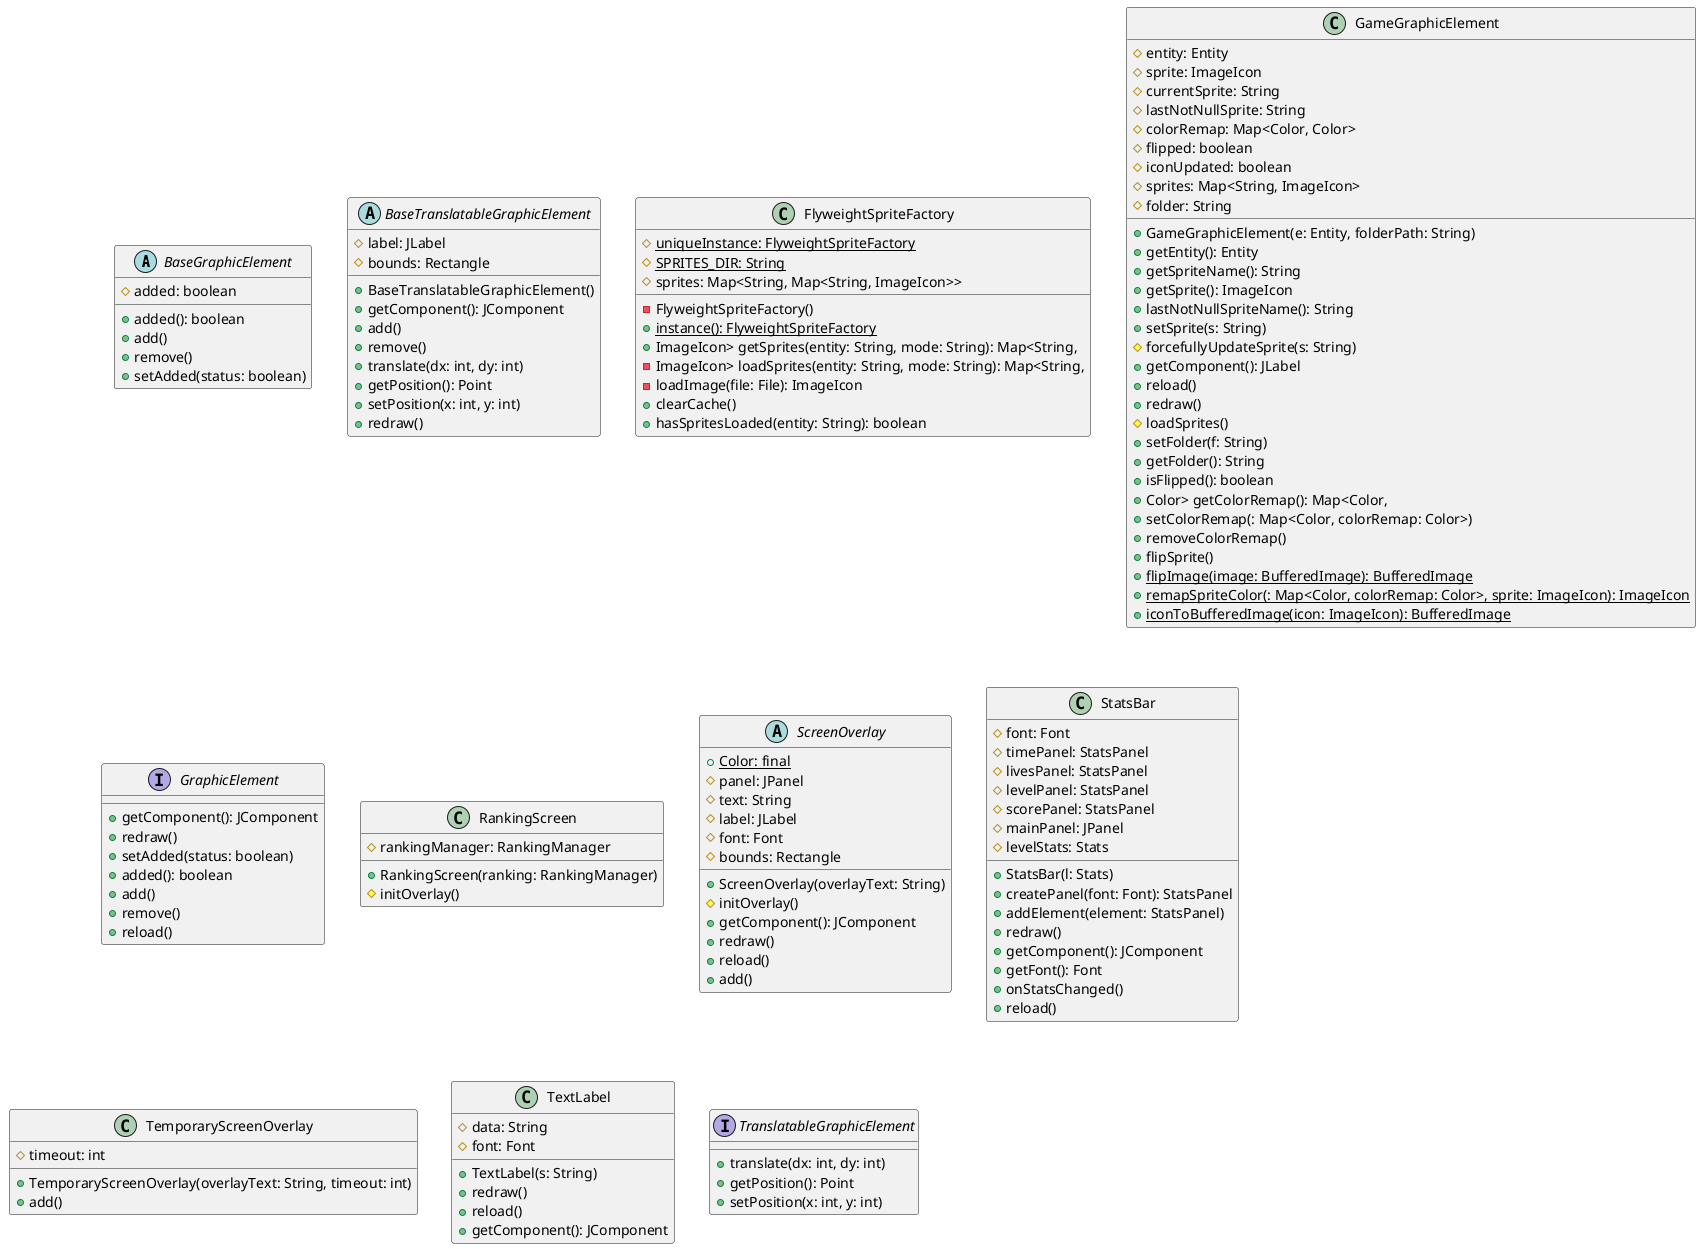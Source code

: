 @startuml
abstract class BaseGraphicElement {
   #added: boolean
   +added(): boolean 
   +add()
   +remove()
   +setAdded(status: boolean)
}

abstract class BaseTranslatableGraphicElement {
   #label: JLabel
   #bounds: Rectangle
   +BaseTranslatableGraphicElement()
   +getComponent(): JComponent 
   +add()
   +remove()
   +translate(dx: int, dy: int)
   +getPosition(): Point 
   +setPosition(x: int, y: int)
   +redraw()
}

class FlyweightSpriteFactory {
   #{static} uniqueInstance: FlyweightSpriteFactory
   #{static} SPRITES_DIR: String
   #sprites: Map<String, Map<String, ImageIcon>>
   -FlyweightSpriteFactory()
   +{static}instance(): FlyweightSpriteFactory 
   +ImageIcon> getSprites(entity: String, mode: String): Map<String, 
   -ImageIcon> loadSprites(entity: String, mode: String): Map<String, 
   -loadImage(file: File): ImageIcon 
   +clearCache()
   +hasSpritesLoaded(entity: String): boolean 
}

class GameGraphicElement {
   #entity: Entity
   #sprite: ImageIcon
   #currentSprite: String
   #lastNotNullSprite: String
   #colorRemap: Map<Color, Color>
   #flipped: boolean
   #iconUpdated: boolean
   #sprites: Map<String, ImageIcon>
   #folder: String
   +GameGraphicElement(e: Entity, folderPath: String)
   +getEntity(): Entity 
   +getSpriteName(): String 
   +getSprite(): ImageIcon 
   +lastNotNullSpriteName(): String 
   +setSprite(s: String)
   #forcefullyUpdateSprite(s: String)
   +getComponent(): JLabel 
   +reload()
   +redraw()
   #loadSprites()
   +setFolder(f: String)
   +getFolder(): String 
   +isFlipped(): boolean 
   +Color> getColorRemap(): Map<Color, 
   +setColorRemap(: Map<Color, colorRemap: Color>)
   +removeColorRemap()
   +flipSprite()
   +{static}flipImage(image: BufferedImage): BufferedImage 
   +{static}remapSpriteColor(: Map<Color, colorRemap: Color>, sprite: ImageIcon): ImageIcon 
   +{static}iconToBufferedImage(icon: ImageIcon): BufferedImage 
}

interface GraphicElement {
   +getComponent(): JComponent 
   +redraw()
   +setAdded(status: boolean)
   +added(): boolean 
   +add()
   +remove()
   +reload()
}

class RankingScreen {
   #rankingManager: RankingManager
   +RankingScreen(ranking: RankingManager)
   #initOverlay()
}

abstract class ScreenOverlay {
   +{static} Color: final
   #panel: JPanel
   #text: String
   #label: JLabel
   #font: Font
   #bounds: Rectangle
   +ScreenOverlay(overlayText: String)
   #initOverlay()
   +getComponent(): JComponent 
   +redraw()
   +reload()
   +add()
}

class StatsBar {
   #font: Font
   #timePanel: StatsPanel
   #livesPanel: StatsPanel
   #levelPanel: StatsPanel
   #scorePanel: StatsPanel
   #mainPanel: JPanel
   #levelStats: Stats
   +StatsBar(l: Stats)
   +createPanel(font: Font): StatsPanel 
   +addElement(element: StatsPanel)
   +redraw()
   +getComponent(): JComponent 
   +getFont(): Font 
   +onStatsChanged()
   +reload()
}

class TemporaryScreenOverlay {
   #timeout: int
   +TemporaryScreenOverlay(overlayText: String, timeout: int)
   +add()
}

class TextLabel {
   #data: String
   #font: Font
   +TextLabel(s: String)
   +redraw()
   +reload()
   +getComponent(): JComponent 
}

interface TranslatableGraphicElement {
   +translate(dx: int, dy: int)
   +getPosition(): Point 
   +setPosition(x: int, y: int)
}

@enduml
